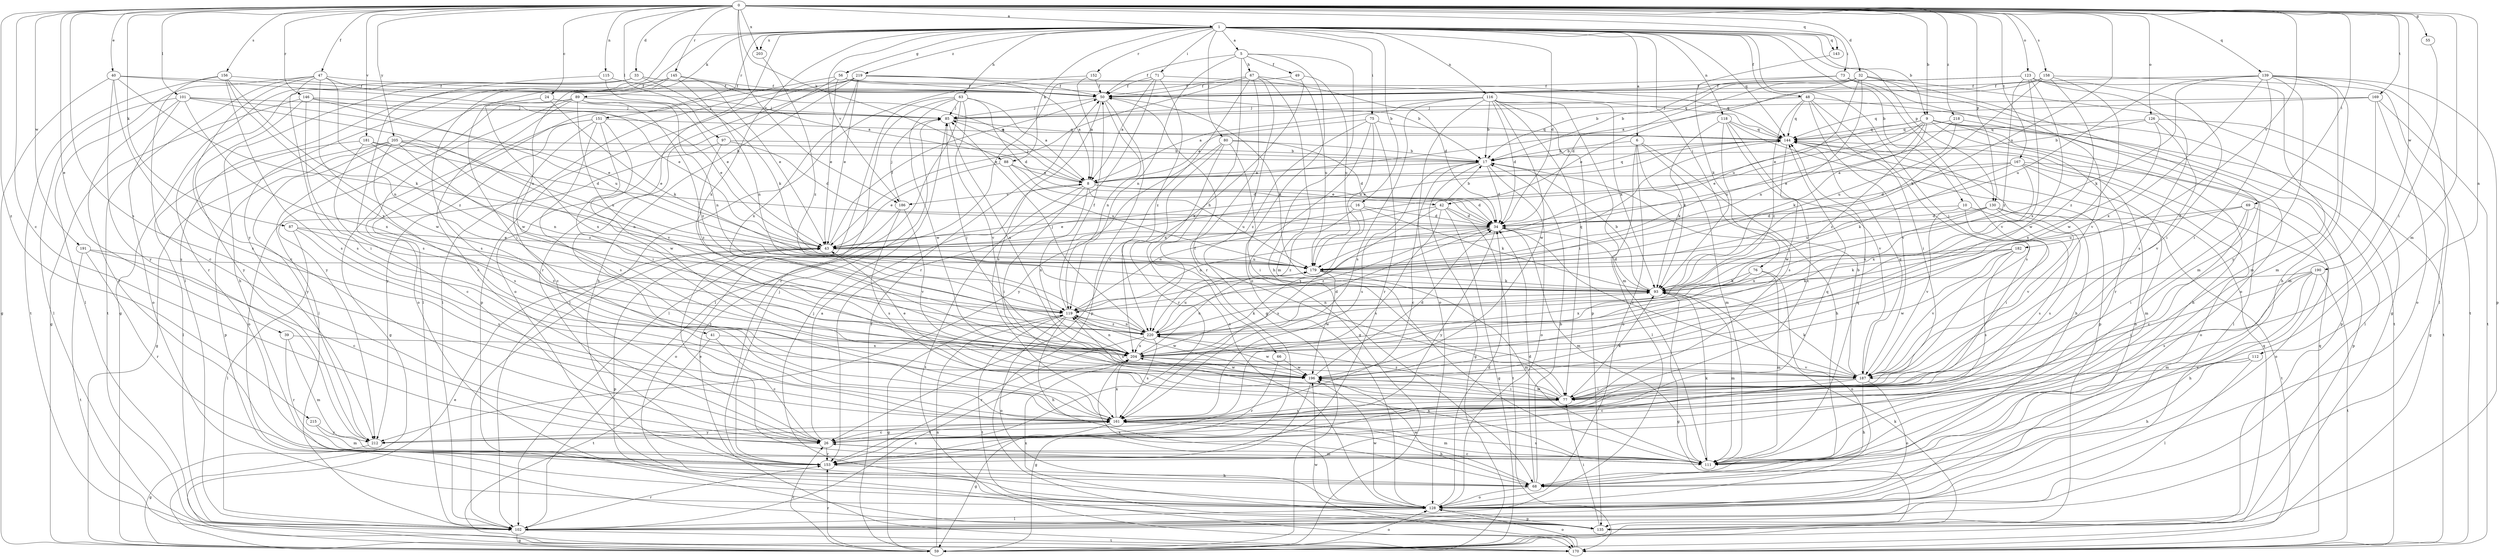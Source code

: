 strict digraph  {
0;
1;
5;
6;
8;
9;
10;
16;
17;
24;
26;
32;
33;
34;
39;
40;
41;
42;
43;
47;
48;
49;
50;
55;
56;
59;
63;
66;
67;
68;
69;
71;
73;
75;
76;
77;
80;
85;
87;
88;
89;
93;
97;
101;
102;
111;
112;
115;
116;
118;
119;
123;
126;
128;
130;
135;
139;
143;
144;
145;
146;
151;
152;
153;
156;
158;
161;
167;
169;
170;
179;
181;
182;
186;
187;
190;
191;
196;
203;
204;
205;
212;
215;
218;
219;
220;
0 -> 1  [label=a];
0 -> 9  [label=b];
0 -> 24  [label=c];
0 -> 26  [label=c];
0 -> 32  [label=d];
0 -> 33  [label=d];
0 -> 39  [label=e];
0 -> 40  [label=e];
0 -> 47  [label=f];
0 -> 55  [label=g];
0 -> 69  [label=i];
0 -> 87  [label=k];
0 -> 88  [label=k];
0 -> 97  [label=l];
0 -> 101  [label=l];
0 -> 111  [label=m];
0 -> 112  [label=n];
0 -> 115  [label=n];
0 -> 123  [label=o];
0 -> 126  [label=o];
0 -> 130  [label=p];
0 -> 139  [label=q];
0 -> 143  [label=q];
0 -> 145  [label=r];
0 -> 146  [label=r];
0 -> 156  [label=s];
0 -> 158  [label=s];
0 -> 161  [label=s];
0 -> 167  [label=t];
0 -> 169  [label=t];
0 -> 179  [label=u];
0 -> 181  [label=v];
0 -> 182  [label=v];
0 -> 186  [label=v];
0 -> 190  [label=w];
0 -> 191  [label=w];
0 -> 203  [label=x];
0 -> 205  [label=y];
0 -> 215  [label=z];
0 -> 218  [label=z];
1 -> 5  [label=a];
1 -> 6  [label=a];
1 -> 9  [label=b];
1 -> 10  [label=b];
1 -> 16  [label=b];
1 -> 34  [label=d];
1 -> 41  [label=e];
1 -> 48  [label=f];
1 -> 56  [label=g];
1 -> 63  [label=h];
1 -> 71  [label=i];
1 -> 73  [label=i];
1 -> 75  [label=i];
1 -> 76  [label=i];
1 -> 77  [label=i];
1 -> 80  [label=j];
1 -> 88  [label=k];
1 -> 89  [label=k];
1 -> 102  [label=l];
1 -> 116  [label=n];
1 -> 118  [label=n];
1 -> 130  [label=p];
1 -> 143  [label=q];
1 -> 144  [label=q];
1 -> 151  [label=r];
1 -> 152  [label=r];
1 -> 186  [label=v];
1 -> 203  [label=x];
1 -> 204  [label=x];
1 -> 212  [label=y];
1 -> 219  [label=z];
5 -> 49  [label=f];
5 -> 50  [label=f];
5 -> 66  [label=h];
5 -> 67  [label=h];
5 -> 68  [label=h];
5 -> 119  [label=n];
5 -> 128  [label=o];
6 -> 17  [label=b];
6 -> 68  [label=h];
6 -> 93  [label=k];
6 -> 102  [label=l];
6 -> 111  [label=m];
6 -> 128  [label=o];
8 -> 34  [label=d];
8 -> 42  [label=e];
8 -> 77  [label=i];
8 -> 85  [label=j];
8 -> 144  [label=q];
8 -> 170  [label=t];
8 -> 179  [label=u];
8 -> 186  [label=v];
8 -> 204  [label=x];
9 -> 42  [label=e];
9 -> 43  [label=e];
9 -> 68  [label=h];
9 -> 93  [label=k];
9 -> 102  [label=l];
9 -> 135  [label=p];
9 -> 144  [label=q];
9 -> 153  [label=r];
9 -> 170  [label=t];
9 -> 179  [label=u];
9 -> 220  [label=z];
10 -> 34  [label=d];
10 -> 77  [label=i];
10 -> 161  [label=s];
10 -> 187  [label=v];
16 -> 34  [label=d];
16 -> 43  [label=e];
16 -> 93  [label=k];
16 -> 161  [label=s];
16 -> 220  [label=z];
17 -> 8  [label=a];
17 -> 26  [label=c];
17 -> 34  [label=d];
17 -> 59  [label=g];
17 -> 128  [label=o];
17 -> 161  [label=s];
24 -> 85  [label=j];
24 -> 93  [label=k];
24 -> 204  [label=x];
26 -> 8  [label=a];
26 -> 111  [label=m];
26 -> 144  [label=q];
26 -> 153  [label=r];
26 -> 161  [label=s];
32 -> 34  [label=d];
32 -> 43  [label=e];
32 -> 50  [label=f];
32 -> 59  [label=g];
32 -> 111  [label=m];
32 -> 119  [label=n];
32 -> 179  [label=u];
32 -> 187  [label=v];
33 -> 8  [label=a];
33 -> 50  [label=f];
33 -> 59  [label=g];
33 -> 68  [label=h];
33 -> 93  [label=k];
33 -> 153  [label=r];
34 -> 43  [label=e];
34 -> 111  [label=m];
34 -> 119  [label=n];
34 -> 187  [label=v];
34 -> 212  [label=y];
34 -> 220  [label=z];
39 -> 111  [label=m];
39 -> 153  [label=r];
39 -> 204  [label=x];
40 -> 43  [label=e];
40 -> 50  [label=f];
40 -> 59  [label=g];
40 -> 93  [label=k];
40 -> 161  [label=s];
40 -> 212  [label=y];
41 -> 26  [label=c];
41 -> 170  [label=t];
41 -> 204  [label=x];
42 -> 17  [label=b];
42 -> 34  [label=d];
42 -> 59  [label=g];
42 -> 119  [label=n];
42 -> 161  [label=s];
42 -> 170  [label=t];
42 -> 204  [label=x];
43 -> 50  [label=f];
43 -> 102  [label=l];
43 -> 135  [label=p];
43 -> 179  [label=u];
47 -> 8  [label=a];
47 -> 26  [label=c];
47 -> 50  [label=f];
47 -> 102  [label=l];
47 -> 161  [label=s];
47 -> 170  [label=t];
47 -> 196  [label=w];
47 -> 220  [label=z];
48 -> 77  [label=i];
48 -> 85  [label=j];
48 -> 144  [label=q];
48 -> 161  [label=s];
48 -> 170  [label=t];
48 -> 187  [label=v];
48 -> 220  [label=z];
49 -> 50  [label=f];
49 -> 179  [label=u];
49 -> 204  [label=x];
50 -> 85  [label=j];
50 -> 93  [label=k];
50 -> 119  [label=n];
50 -> 135  [label=p];
50 -> 161  [label=s];
55 -> 77  [label=i];
56 -> 17  [label=b];
56 -> 43  [label=e];
56 -> 50  [label=f];
56 -> 102  [label=l];
56 -> 144  [label=q];
56 -> 153  [label=r];
59 -> 26  [label=c];
59 -> 43  [label=e];
59 -> 50  [label=f];
59 -> 93  [label=k];
59 -> 119  [label=n];
59 -> 128  [label=o];
59 -> 144  [label=q];
59 -> 153  [label=r];
63 -> 8  [label=a];
63 -> 34  [label=d];
63 -> 85  [label=j];
63 -> 102  [label=l];
63 -> 153  [label=r];
63 -> 170  [label=t];
63 -> 187  [label=v];
63 -> 196  [label=w];
66 -> 153  [label=r];
66 -> 196  [label=w];
67 -> 26  [label=c];
67 -> 43  [label=e];
67 -> 50  [label=f];
67 -> 59  [label=g];
67 -> 111  [label=m];
67 -> 153  [label=r];
67 -> 179  [label=u];
68 -> 17  [label=b];
68 -> 34  [label=d];
68 -> 128  [label=o];
68 -> 196  [label=w];
69 -> 26  [label=c];
69 -> 34  [label=d];
69 -> 77  [label=i];
69 -> 128  [label=o];
69 -> 179  [label=u];
71 -> 8  [label=a];
71 -> 34  [label=d];
71 -> 50  [label=f];
71 -> 102  [label=l];
71 -> 153  [label=r];
71 -> 220  [label=z];
73 -> 17  [label=b];
73 -> 50  [label=f];
73 -> 128  [label=o];
73 -> 187  [label=v];
75 -> 8  [label=a];
75 -> 59  [label=g];
75 -> 144  [label=q];
75 -> 153  [label=r];
75 -> 179  [label=u];
75 -> 220  [label=z];
76 -> 93  [label=k];
76 -> 111  [label=m];
76 -> 128  [label=o];
76 -> 204  [label=x];
77 -> 50  [label=f];
77 -> 93  [label=k];
77 -> 119  [label=n];
77 -> 161  [label=s];
77 -> 196  [label=w];
77 -> 220  [label=z];
80 -> 17  [label=b];
80 -> 34  [label=d];
80 -> 77  [label=i];
80 -> 128  [label=o];
80 -> 153  [label=r];
80 -> 212  [label=y];
85 -> 144  [label=q];
85 -> 204  [label=x];
87 -> 43  [label=e];
87 -> 102  [label=l];
87 -> 161  [label=s];
87 -> 220  [label=z];
88 -> 8  [label=a];
88 -> 34  [label=d];
88 -> 43  [label=e];
88 -> 179  [label=u];
89 -> 26  [label=c];
89 -> 85  [label=j];
89 -> 102  [label=l];
89 -> 119  [label=n];
89 -> 128  [label=o];
89 -> 187  [label=v];
89 -> 212  [label=y];
89 -> 220  [label=z];
93 -> 17  [label=b];
93 -> 34  [label=d];
93 -> 59  [label=g];
93 -> 111  [label=m];
93 -> 119  [label=n];
97 -> 17  [label=b];
97 -> 34  [label=d];
97 -> 128  [label=o];
97 -> 220  [label=z];
101 -> 43  [label=e];
101 -> 85  [label=j];
101 -> 102  [label=l];
101 -> 128  [label=o];
101 -> 153  [label=r];
101 -> 179  [label=u];
101 -> 204  [label=x];
102 -> 59  [label=g];
102 -> 153  [label=r];
102 -> 170  [label=t];
102 -> 204  [label=x];
111 -> 26  [label=c];
111 -> 43  [label=e];
111 -> 93  [label=k];
111 -> 144  [label=q];
111 -> 161  [label=s];
111 -> 204  [label=x];
112 -> 68  [label=h];
112 -> 102  [label=l];
112 -> 187  [label=v];
115 -> 43  [label=e];
115 -> 50  [label=f];
115 -> 161  [label=s];
116 -> 8  [label=a];
116 -> 17  [label=b];
116 -> 34  [label=d];
116 -> 77  [label=i];
116 -> 85  [label=j];
116 -> 93  [label=k];
116 -> 111  [label=m];
116 -> 128  [label=o];
116 -> 135  [label=p];
116 -> 161  [label=s];
116 -> 196  [label=w];
118 -> 26  [label=c];
118 -> 93  [label=k];
118 -> 135  [label=p];
118 -> 144  [label=q];
118 -> 161  [label=s];
118 -> 187  [label=v];
119 -> 50  [label=f];
119 -> 59  [label=g];
119 -> 68  [label=h];
119 -> 128  [label=o];
119 -> 144  [label=q];
119 -> 170  [label=t];
119 -> 196  [label=w];
119 -> 220  [label=z];
123 -> 17  [label=b];
123 -> 50  [label=f];
123 -> 77  [label=i];
123 -> 111  [label=m];
123 -> 161  [label=s];
123 -> 196  [label=w];
123 -> 204  [label=x];
123 -> 220  [label=z];
126 -> 17  [label=b];
126 -> 59  [label=g];
126 -> 144  [label=q];
126 -> 187  [label=v];
126 -> 204  [label=x];
128 -> 34  [label=d];
128 -> 85  [label=j];
128 -> 102  [label=l];
128 -> 135  [label=p];
128 -> 196  [label=w];
128 -> 204  [label=x];
130 -> 34  [label=d];
130 -> 161  [label=s];
130 -> 170  [label=t];
130 -> 179  [label=u];
130 -> 187  [label=v];
130 -> 204  [label=x];
135 -> 77  [label=i];
135 -> 204  [label=x];
139 -> 50  [label=f];
139 -> 68  [label=h];
139 -> 77  [label=i];
139 -> 93  [label=k];
139 -> 102  [label=l];
139 -> 111  [label=m];
139 -> 135  [label=p];
139 -> 179  [label=u];
139 -> 204  [label=x];
139 -> 212  [label=y];
143 -> 93  [label=k];
144 -> 17  [label=b];
144 -> 43  [label=e];
144 -> 68  [label=h];
144 -> 128  [label=o];
144 -> 196  [label=w];
145 -> 43  [label=e];
145 -> 50  [label=f];
145 -> 77  [label=i];
145 -> 119  [label=n];
145 -> 161  [label=s];
145 -> 196  [label=w];
146 -> 43  [label=e];
146 -> 59  [label=g];
146 -> 77  [label=i];
146 -> 85  [label=j];
146 -> 179  [label=u];
146 -> 212  [label=y];
151 -> 26  [label=c];
151 -> 59  [label=g];
151 -> 77  [label=i];
151 -> 144  [label=q];
151 -> 161  [label=s];
151 -> 196  [label=w];
151 -> 212  [label=y];
152 -> 8  [label=a];
152 -> 50  [label=f];
152 -> 102  [label=l];
153 -> 68  [label=h];
153 -> 85  [label=j];
156 -> 26  [label=c];
156 -> 50  [label=f];
156 -> 119  [label=n];
156 -> 161  [label=s];
156 -> 170  [label=t];
156 -> 204  [label=x];
158 -> 8  [label=a];
158 -> 50  [label=f];
158 -> 93  [label=k];
158 -> 170  [label=t];
158 -> 196  [label=w];
158 -> 220  [label=z];
161 -> 26  [label=c];
161 -> 59  [label=g];
161 -> 68  [label=h];
161 -> 111  [label=m];
161 -> 204  [label=x];
161 -> 212  [label=y];
167 -> 8  [label=a];
167 -> 34  [label=d];
167 -> 93  [label=k];
167 -> 111  [label=m];
167 -> 128  [label=o];
167 -> 135  [label=p];
167 -> 204  [label=x];
169 -> 85  [label=j];
169 -> 111  [label=m];
169 -> 128  [label=o];
169 -> 144  [label=q];
169 -> 170  [label=t];
170 -> 128  [label=o];
170 -> 144  [label=q];
170 -> 196  [label=w];
179 -> 93  [label=k];
179 -> 111  [label=m];
179 -> 196  [label=w];
181 -> 17  [label=b];
181 -> 26  [label=c];
181 -> 34  [label=d];
181 -> 102  [label=l];
181 -> 119  [label=n];
182 -> 93  [label=k];
182 -> 161  [label=s];
182 -> 179  [label=u];
182 -> 187  [label=v];
182 -> 196  [label=w];
186 -> 85  [label=j];
186 -> 128  [label=o];
186 -> 161  [label=s];
186 -> 187  [label=v];
187 -> 17  [label=b];
187 -> 26  [label=c];
187 -> 68  [label=h];
187 -> 77  [label=i];
187 -> 93  [label=k];
187 -> 128  [label=o];
187 -> 144  [label=q];
190 -> 68  [label=h];
190 -> 77  [label=i];
190 -> 93  [label=k];
190 -> 111  [label=m];
190 -> 161  [label=s];
190 -> 170  [label=t];
191 -> 26  [label=c];
191 -> 153  [label=r];
191 -> 170  [label=t];
191 -> 179  [label=u];
196 -> 34  [label=d];
196 -> 43  [label=e];
196 -> 59  [label=g];
196 -> 77  [label=i];
203 -> 220  [label=z];
204 -> 34  [label=d];
204 -> 85  [label=j];
204 -> 119  [label=n];
204 -> 179  [label=u];
204 -> 187  [label=v];
204 -> 196  [label=w];
205 -> 17  [label=b];
205 -> 59  [label=g];
205 -> 119  [label=n];
205 -> 135  [label=p];
205 -> 161  [label=s];
205 -> 179  [label=u];
205 -> 212  [label=y];
205 -> 220  [label=z];
212 -> 59  [label=g];
215 -> 111  [label=m];
215 -> 212  [label=y];
218 -> 43  [label=e];
218 -> 102  [label=l];
218 -> 144  [label=q];
218 -> 179  [label=u];
219 -> 8  [label=a];
219 -> 43  [label=e];
219 -> 50  [label=f];
219 -> 68  [label=h];
219 -> 102  [label=l];
219 -> 128  [label=o];
219 -> 135  [label=p];
219 -> 144  [label=q];
219 -> 204  [label=x];
220 -> 85  [label=j];
220 -> 93  [label=k];
220 -> 119  [label=n];
220 -> 153  [label=r];
220 -> 161  [label=s];
220 -> 179  [label=u];
220 -> 196  [label=w];
220 -> 204  [label=x];
}
